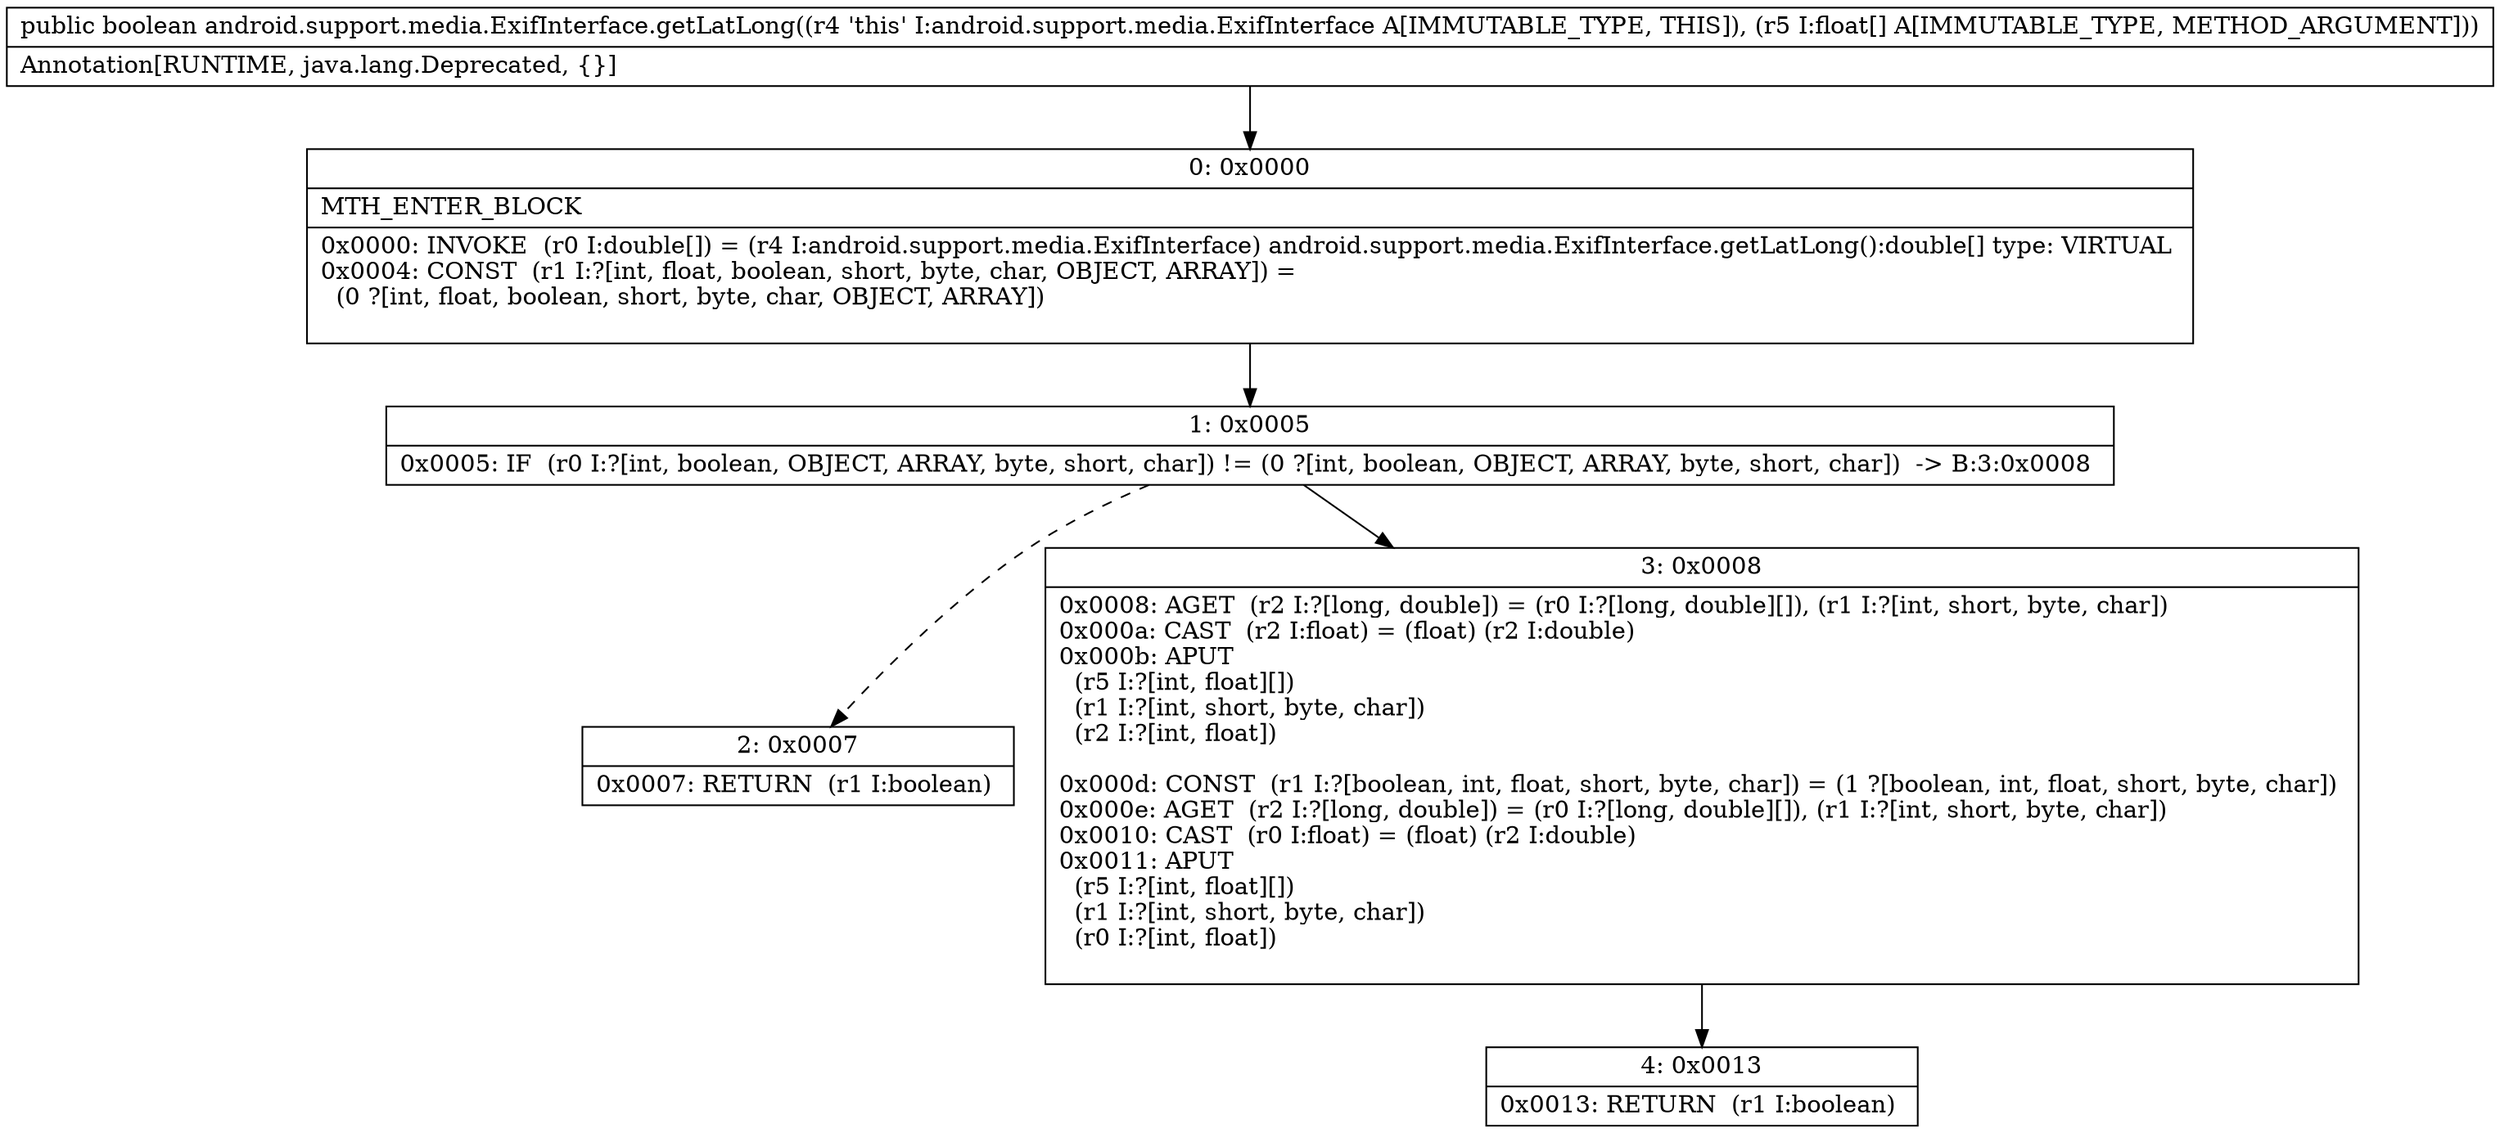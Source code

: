 digraph "CFG forandroid.support.media.ExifInterface.getLatLong([F)Z" {
Node_0 [shape=record,label="{0\:\ 0x0000|MTH_ENTER_BLOCK\l|0x0000: INVOKE  (r0 I:double[]) = (r4 I:android.support.media.ExifInterface) android.support.media.ExifInterface.getLatLong():double[] type: VIRTUAL \l0x0004: CONST  (r1 I:?[int, float, boolean, short, byte, char, OBJECT, ARRAY]) = \l  (0 ?[int, float, boolean, short, byte, char, OBJECT, ARRAY])\l \l}"];
Node_1 [shape=record,label="{1\:\ 0x0005|0x0005: IF  (r0 I:?[int, boolean, OBJECT, ARRAY, byte, short, char]) != (0 ?[int, boolean, OBJECT, ARRAY, byte, short, char])  \-\> B:3:0x0008 \l}"];
Node_2 [shape=record,label="{2\:\ 0x0007|0x0007: RETURN  (r1 I:boolean) \l}"];
Node_3 [shape=record,label="{3\:\ 0x0008|0x0008: AGET  (r2 I:?[long, double]) = (r0 I:?[long, double][]), (r1 I:?[int, short, byte, char]) \l0x000a: CAST  (r2 I:float) = (float) (r2 I:double) \l0x000b: APUT  \l  (r5 I:?[int, float][])\l  (r1 I:?[int, short, byte, char])\l  (r2 I:?[int, float])\l \l0x000d: CONST  (r1 I:?[boolean, int, float, short, byte, char]) = (1 ?[boolean, int, float, short, byte, char]) \l0x000e: AGET  (r2 I:?[long, double]) = (r0 I:?[long, double][]), (r1 I:?[int, short, byte, char]) \l0x0010: CAST  (r0 I:float) = (float) (r2 I:double) \l0x0011: APUT  \l  (r5 I:?[int, float][])\l  (r1 I:?[int, short, byte, char])\l  (r0 I:?[int, float])\l \l}"];
Node_4 [shape=record,label="{4\:\ 0x0013|0x0013: RETURN  (r1 I:boolean) \l}"];
MethodNode[shape=record,label="{public boolean android.support.media.ExifInterface.getLatLong((r4 'this' I:android.support.media.ExifInterface A[IMMUTABLE_TYPE, THIS]), (r5 I:float[] A[IMMUTABLE_TYPE, METHOD_ARGUMENT]))  | Annotation[RUNTIME, java.lang.Deprecated, \{\}]\l}"];
MethodNode -> Node_0;
Node_0 -> Node_1;
Node_1 -> Node_2[style=dashed];
Node_1 -> Node_3;
Node_3 -> Node_4;
}

